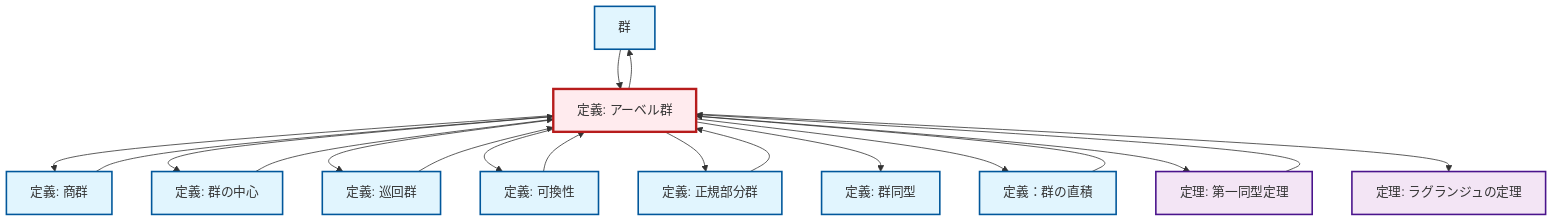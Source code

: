 graph TD
    classDef definition fill:#e1f5fe,stroke:#01579b,stroke-width:2px
    classDef theorem fill:#f3e5f5,stroke:#4a148c,stroke-width:2px
    classDef axiom fill:#fff3e0,stroke:#e65100,stroke-width:2px
    classDef example fill:#e8f5e9,stroke:#1b5e20,stroke-width:2px
    classDef current fill:#ffebee,stroke:#b71c1c,stroke-width:3px
    def-group["群"]:::definition
    def-cyclic-group["定義: 巡回群"]:::definition
    thm-first-isomorphism["定理: 第一同型定理"]:::theorem
    def-isomorphism["定義: 群同型"]:::definition
    def-abelian-group["定義: アーベル群"]:::definition
    def-direct-product["定義：群の直積"]:::definition
    def-commutativity["定義: 可換性"]:::definition
    def-normal-subgroup["定義: 正規部分群"]:::definition
    def-center-of-group["定義: 群の中心"]:::definition
    thm-lagrange["定理: ラグランジュの定理"]:::theorem
    def-quotient-group["定義: 商群"]:::definition
    def-abelian-group --> def-quotient-group
    def-abelian-group --> def-center-of-group
    def-commutativity --> def-abelian-group
    def-direct-product --> def-abelian-group
    def-center-of-group --> def-abelian-group
    def-abelian-group --> def-cyclic-group
    def-abelian-group --> def-group
    def-abelian-group --> def-commutativity
    def-abelian-group --> def-normal-subgroup
    def-abelian-group --> def-isomorphism
    def-abelian-group --> def-direct-product
    def-abelian-group --> thm-first-isomorphism
    def-cyclic-group --> def-abelian-group
    thm-first-isomorphism --> def-abelian-group
    def-quotient-group --> def-abelian-group
    def-normal-subgroup --> def-abelian-group
    def-abelian-group --> thm-lagrange
    def-group --> def-abelian-group
    class def-abelian-group current